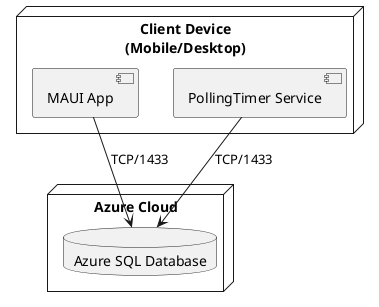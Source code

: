 @startuml
node "Client Device\n(Mobile/Desktop)" as clientNode {
  component "MAUI App" as MAUIApp
  component "PollingTimer Service" as PollingTimer
}
node "Azure Cloud" as azureNode {
  database "Azure SQL Database" as AzureSQL
}

MAUIApp        --> AzureSQL : TCP/1433
PollingTimer   --> AzureSQL : TCP/1433
@enduml
